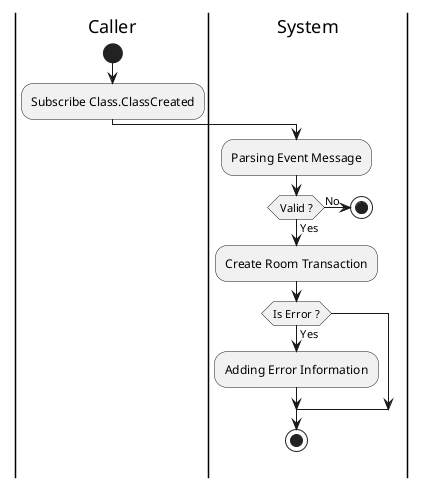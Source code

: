 @startuml TRANSACTION_SubscribeClassCreated

skinparam ConditionEndStyle hline
skinparam Monochrome true
skinparam Shadowing false

|Caller|
start

:Subscribe Class.ClassCreated;

|System|
:Parsing Event Message;

if (Valid ?) then (Yes)
    :Create Room Transaction;

    if (Is Error ?) then (Yes)
        :Adding Error Information;
    endif
    
    stop
else (No)
    stop
endif

@enduml